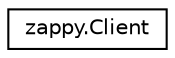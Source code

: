 digraph "Graphical Class Hierarchy"
{
 // LATEX_PDF_SIZE
  edge [fontname="Helvetica",fontsize="10",labelfontname="Helvetica",labelfontsize="10"];
  node [fontname="Helvetica",fontsize="10",shape=record];
  rankdir="LR";
  Node0 [label="zappy.Client",height=0.2,width=0.4,color="black", fillcolor="white", style="filled",URL="$classzappy_1_1Client.html",tooltip=" "];
}
